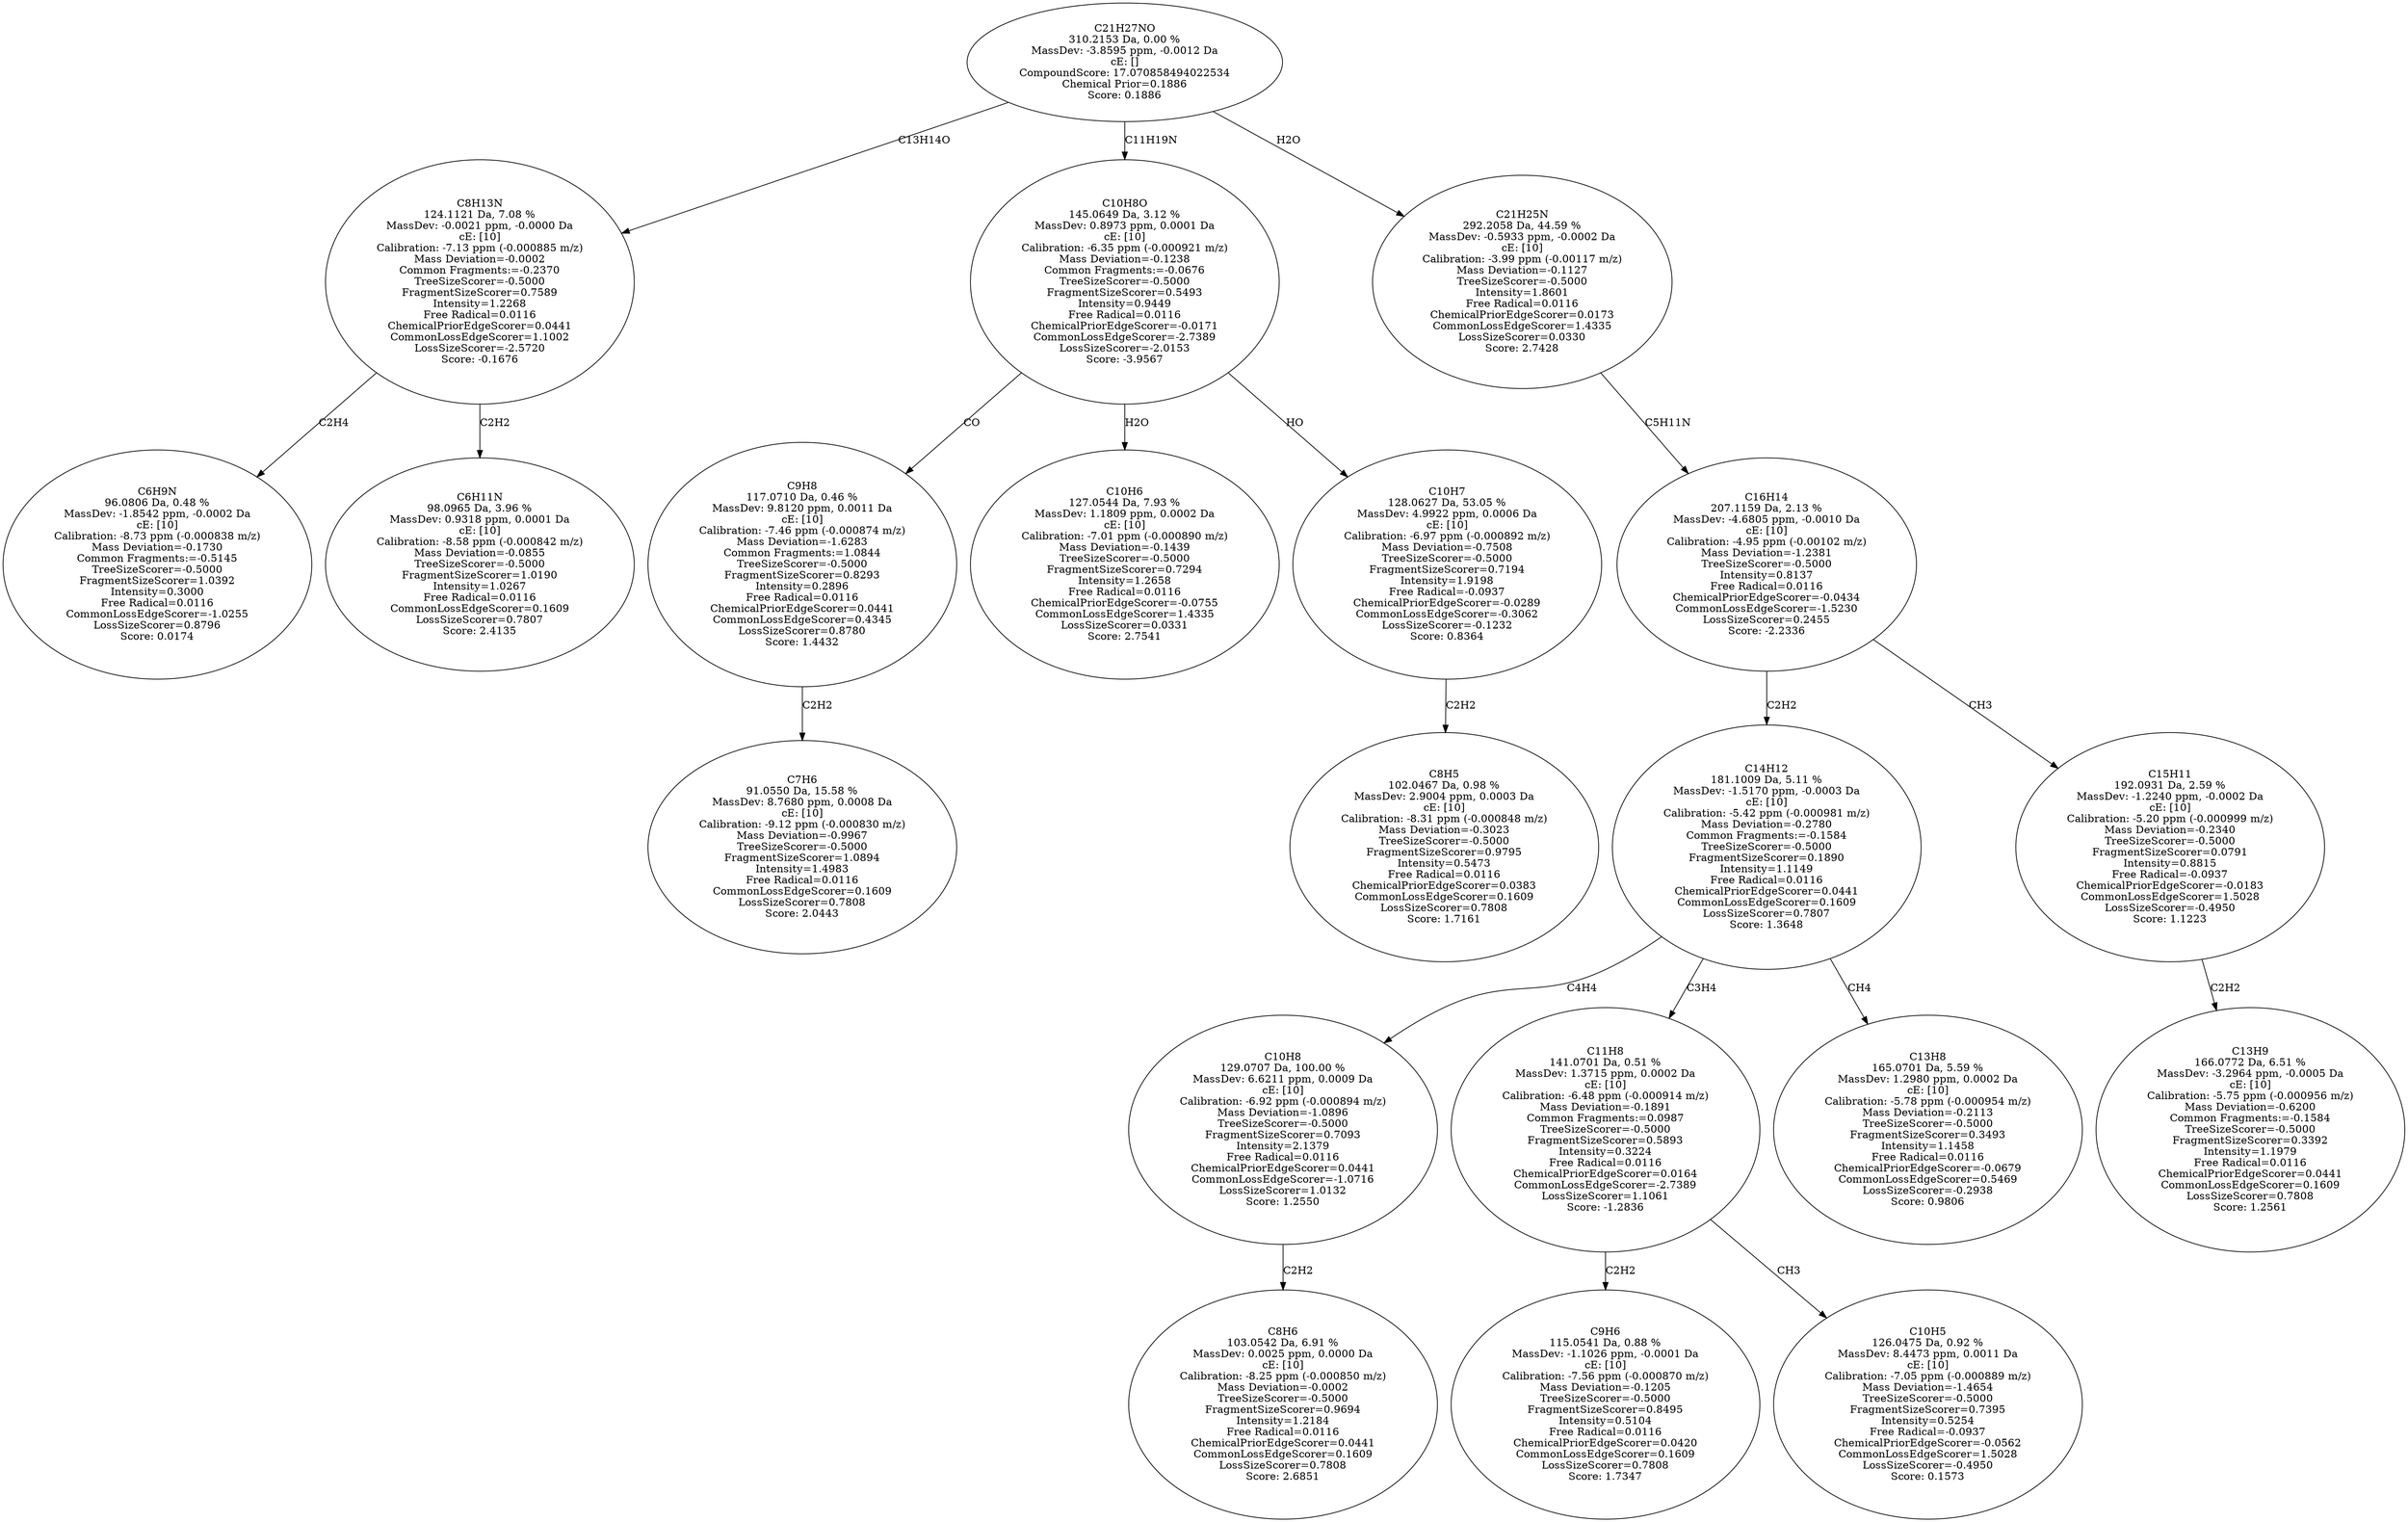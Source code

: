 strict digraph {
v1 [label="C6H9N\n96.0806 Da, 0.48 %\nMassDev: -1.8542 ppm, -0.0002 Da\ncE: [10]\nCalibration: -8.73 ppm (-0.000838 m/z)\nMass Deviation=-0.1730\nCommon Fragments:=-0.5145\nTreeSizeScorer=-0.5000\nFragmentSizeScorer=1.0392\nIntensity=0.3000\nFree Radical=0.0116\nCommonLossEdgeScorer=-1.0255\nLossSizeScorer=0.8796\nScore: 0.0174"];
v2 [label="C6H11N\n98.0965 Da, 3.96 %\nMassDev: 0.9318 ppm, 0.0001 Da\ncE: [10]\nCalibration: -8.58 ppm (-0.000842 m/z)\nMass Deviation=-0.0855\nTreeSizeScorer=-0.5000\nFragmentSizeScorer=1.0190\nIntensity=1.0267\nFree Radical=0.0116\nCommonLossEdgeScorer=0.1609\nLossSizeScorer=0.7807\nScore: 2.4135"];
v3 [label="C8H13N\n124.1121 Da, 7.08 %\nMassDev: -0.0021 ppm, -0.0000 Da\ncE: [10]\nCalibration: -7.13 ppm (-0.000885 m/z)\nMass Deviation=-0.0002\nCommon Fragments:=-0.2370\nTreeSizeScorer=-0.5000\nFragmentSizeScorer=0.7589\nIntensity=1.2268\nFree Radical=0.0116\nChemicalPriorEdgeScorer=0.0441\nCommonLossEdgeScorer=1.1002\nLossSizeScorer=-2.5720\nScore: -0.1676"];
v4 [label="C7H6\n91.0550 Da, 15.58 %\nMassDev: 8.7680 ppm, 0.0008 Da\ncE: [10]\nCalibration: -9.12 ppm (-0.000830 m/z)\nMass Deviation=-0.9967\nTreeSizeScorer=-0.5000\nFragmentSizeScorer=1.0894\nIntensity=1.4983\nFree Radical=0.0116\nCommonLossEdgeScorer=0.1609\nLossSizeScorer=0.7808\nScore: 2.0443"];
v5 [label="C9H8\n117.0710 Da, 0.46 %\nMassDev: 9.8120 ppm, 0.0011 Da\ncE: [10]\nCalibration: -7.46 ppm (-0.000874 m/z)\nMass Deviation=-1.6283\nCommon Fragments:=1.0844\nTreeSizeScorer=-0.5000\nFragmentSizeScorer=0.8293\nIntensity=0.2896\nFree Radical=0.0116\nChemicalPriorEdgeScorer=0.0441\nCommonLossEdgeScorer=0.4345\nLossSizeScorer=0.8780\nScore: 1.4432"];
v6 [label="C10H6\n127.0544 Da, 7.93 %\nMassDev: 1.1809 ppm, 0.0002 Da\ncE: [10]\nCalibration: -7.01 ppm (-0.000890 m/z)\nMass Deviation=-0.1439\nTreeSizeScorer=-0.5000\nFragmentSizeScorer=0.7294\nIntensity=1.2658\nFree Radical=0.0116\nChemicalPriorEdgeScorer=-0.0755\nCommonLossEdgeScorer=1.4335\nLossSizeScorer=0.0331\nScore: 2.7541"];
v7 [label="C8H5\n102.0467 Da, 0.98 %\nMassDev: 2.9004 ppm, 0.0003 Da\ncE: [10]\nCalibration: -8.31 ppm (-0.000848 m/z)\nMass Deviation=-0.3023\nTreeSizeScorer=-0.5000\nFragmentSizeScorer=0.9795\nIntensity=0.5473\nFree Radical=0.0116\nChemicalPriorEdgeScorer=0.0383\nCommonLossEdgeScorer=0.1609\nLossSizeScorer=0.7808\nScore: 1.7161"];
v8 [label="C10H7\n128.0627 Da, 53.05 %\nMassDev: 4.9922 ppm, 0.0006 Da\ncE: [10]\nCalibration: -6.97 ppm (-0.000892 m/z)\nMass Deviation=-0.7508\nTreeSizeScorer=-0.5000\nFragmentSizeScorer=0.7194\nIntensity=1.9198\nFree Radical=-0.0937\nChemicalPriorEdgeScorer=-0.0289\nCommonLossEdgeScorer=-0.3062\nLossSizeScorer=-0.1232\nScore: 0.8364"];
v9 [label="C10H8O\n145.0649 Da, 3.12 %\nMassDev: 0.8973 ppm, 0.0001 Da\ncE: [10]\nCalibration: -6.35 ppm (-0.000921 m/z)\nMass Deviation=-0.1238\nCommon Fragments:=-0.0676\nTreeSizeScorer=-0.5000\nFragmentSizeScorer=0.5493\nIntensity=0.9449\nFree Radical=0.0116\nChemicalPriorEdgeScorer=-0.0171\nCommonLossEdgeScorer=-2.7389\nLossSizeScorer=-2.0153\nScore: -3.9567"];
v10 [label="C8H6\n103.0542 Da, 6.91 %\nMassDev: 0.0025 ppm, 0.0000 Da\ncE: [10]\nCalibration: -8.25 ppm (-0.000850 m/z)\nMass Deviation=-0.0002\nTreeSizeScorer=-0.5000\nFragmentSizeScorer=0.9694\nIntensity=1.2184\nFree Radical=0.0116\nChemicalPriorEdgeScorer=0.0441\nCommonLossEdgeScorer=0.1609\nLossSizeScorer=0.7808\nScore: 2.6851"];
v11 [label="C10H8\n129.0707 Da, 100.00 %\nMassDev: 6.6211 ppm, 0.0009 Da\ncE: [10]\nCalibration: -6.92 ppm (-0.000894 m/z)\nMass Deviation=-1.0896\nTreeSizeScorer=-0.5000\nFragmentSizeScorer=0.7093\nIntensity=2.1379\nFree Radical=0.0116\nChemicalPriorEdgeScorer=0.0441\nCommonLossEdgeScorer=-1.0716\nLossSizeScorer=1.0132\nScore: 1.2550"];
v12 [label="C9H6\n115.0541 Da, 0.88 %\nMassDev: -1.1026 ppm, -0.0001 Da\ncE: [10]\nCalibration: -7.56 ppm (-0.000870 m/z)\nMass Deviation=-0.1205\nTreeSizeScorer=-0.5000\nFragmentSizeScorer=0.8495\nIntensity=0.5104\nFree Radical=0.0116\nChemicalPriorEdgeScorer=0.0420\nCommonLossEdgeScorer=0.1609\nLossSizeScorer=0.7808\nScore: 1.7347"];
v13 [label="C10H5\n126.0475 Da, 0.92 %\nMassDev: 8.4473 ppm, 0.0011 Da\ncE: [10]\nCalibration: -7.05 ppm (-0.000889 m/z)\nMass Deviation=-1.4654\nTreeSizeScorer=-0.5000\nFragmentSizeScorer=0.7395\nIntensity=0.5254\nFree Radical=-0.0937\nChemicalPriorEdgeScorer=-0.0562\nCommonLossEdgeScorer=1.5028\nLossSizeScorer=-0.4950\nScore: 0.1573"];
v14 [label="C11H8\n141.0701 Da, 0.51 %\nMassDev: 1.3715 ppm, 0.0002 Da\ncE: [10]\nCalibration: -6.48 ppm (-0.000914 m/z)\nMass Deviation=-0.1891\nCommon Fragments:=0.0987\nTreeSizeScorer=-0.5000\nFragmentSizeScorer=0.5893\nIntensity=0.3224\nFree Radical=0.0116\nChemicalPriorEdgeScorer=0.0164\nCommonLossEdgeScorer=-2.7389\nLossSizeScorer=1.1061\nScore: -1.2836"];
v15 [label="C13H8\n165.0701 Da, 5.59 %\nMassDev: 1.2980 ppm, 0.0002 Da\ncE: [10]\nCalibration: -5.78 ppm (-0.000954 m/z)\nMass Deviation=-0.2113\nTreeSizeScorer=-0.5000\nFragmentSizeScorer=0.3493\nIntensity=1.1458\nFree Radical=0.0116\nChemicalPriorEdgeScorer=-0.0679\nCommonLossEdgeScorer=0.5469\nLossSizeScorer=-0.2938\nScore: 0.9806"];
v16 [label="C14H12\n181.1009 Da, 5.11 %\nMassDev: -1.5170 ppm, -0.0003 Da\ncE: [10]\nCalibration: -5.42 ppm (-0.000981 m/z)\nMass Deviation=-0.2780\nCommon Fragments:=-0.1584\nTreeSizeScorer=-0.5000\nFragmentSizeScorer=0.1890\nIntensity=1.1149\nFree Radical=0.0116\nChemicalPriorEdgeScorer=0.0441\nCommonLossEdgeScorer=0.1609\nLossSizeScorer=0.7807\nScore: 1.3648"];
v17 [label="C13H9\n166.0772 Da, 6.51 %\nMassDev: -3.2964 ppm, -0.0005 Da\ncE: [10]\nCalibration: -5.75 ppm (-0.000956 m/z)\nMass Deviation=-0.6200\nCommon Fragments:=-0.1584\nTreeSizeScorer=-0.5000\nFragmentSizeScorer=0.3392\nIntensity=1.1979\nFree Radical=0.0116\nChemicalPriorEdgeScorer=0.0441\nCommonLossEdgeScorer=0.1609\nLossSizeScorer=0.7808\nScore: 1.2561"];
v18 [label="C15H11\n192.0931 Da, 2.59 %\nMassDev: -1.2240 ppm, -0.0002 Da\ncE: [10]\nCalibration: -5.20 ppm (-0.000999 m/z)\nMass Deviation=-0.2340\nTreeSizeScorer=-0.5000\nFragmentSizeScorer=0.0791\nIntensity=0.8815\nFree Radical=-0.0937\nChemicalPriorEdgeScorer=-0.0183\nCommonLossEdgeScorer=1.5028\nLossSizeScorer=-0.4950\nScore: 1.1223"];
v19 [label="C16H14\n207.1159 Da, 2.13 %\nMassDev: -4.6805 ppm, -0.0010 Da\ncE: [10]\nCalibration: -4.95 ppm (-0.00102 m/z)\nMass Deviation=-1.2381\nTreeSizeScorer=-0.5000\nIntensity=0.8137\nFree Radical=0.0116\nChemicalPriorEdgeScorer=-0.0434\nCommonLossEdgeScorer=-1.5230\nLossSizeScorer=0.2455\nScore: -2.2336"];
v20 [label="C21H25N\n292.2058 Da, 44.59 %\nMassDev: -0.5933 ppm, -0.0002 Da\ncE: [10]\nCalibration: -3.99 ppm (-0.00117 m/z)\nMass Deviation=-0.1127\nTreeSizeScorer=-0.5000\nIntensity=1.8601\nFree Radical=0.0116\nChemicalPriorEdgeScorer=0.0173\nCommonLossEdgeScorer=1.4335\nLossSizeScorer=0.0330\nScore: 2.7428"];
v21 [label="C21H27NO\n310.2153 Da, 0.00 %\nMassDev: -3.8595 ppm, -0.0012 Da\ncE: []\nCompoundScore: 17.070858494022534\nChemical Prior=0.1886\nScore: 0.1886"];
v3 -> v1 [label="C2H4"];
v3 -> v2 [label="C2H2"];
v21 -> v3 [label="C13H14O"];
v5 -> v4 [label="C2H2"];
v9 -> v5 [label="CO"];
v9 -> v6 [label="H2O"];
v8 -> v7 [label="C2H2"];
v9 -> v8 [label="HO"];
v21 -> v9 [label="C11H19N"];
v11 -> v10 [label="C2H2"];
v16 -> v11 [label="C4H4"];
v14 -> v12 [label="C2H2"];
v14 -> v13 [label="CH3"];
v16 -> v14 [label="C3H4"];
v16 -> v15 [label="CH4"];
v19 -> v16 [label="C2H2"];
v18 -> v17 [label="C2H2"];
v19 -> v18 [label="CH3"];
v20 -> v19 [label="C5H11N"];
v21 -> v20 [label="H2O"];
}